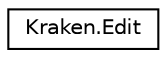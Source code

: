 digraph "Graphical Class Hierarchy"
{
 // LATEX_PDF_SIZE
  edge [fontname="Helvetica",fontsize="10",labelfontname="Helvetica",labelfontsize="10"];
  node [fontname="Helvetica",fontsize="10",shape=record];
  rankdir="LR";
  Node0 [label="Kraken.Edit",height=0.2,width=0.4,color="black", fillcolor="white", style="filled",URL="$class_kraken_1_1_edit.html",tooltip=" "];
}
